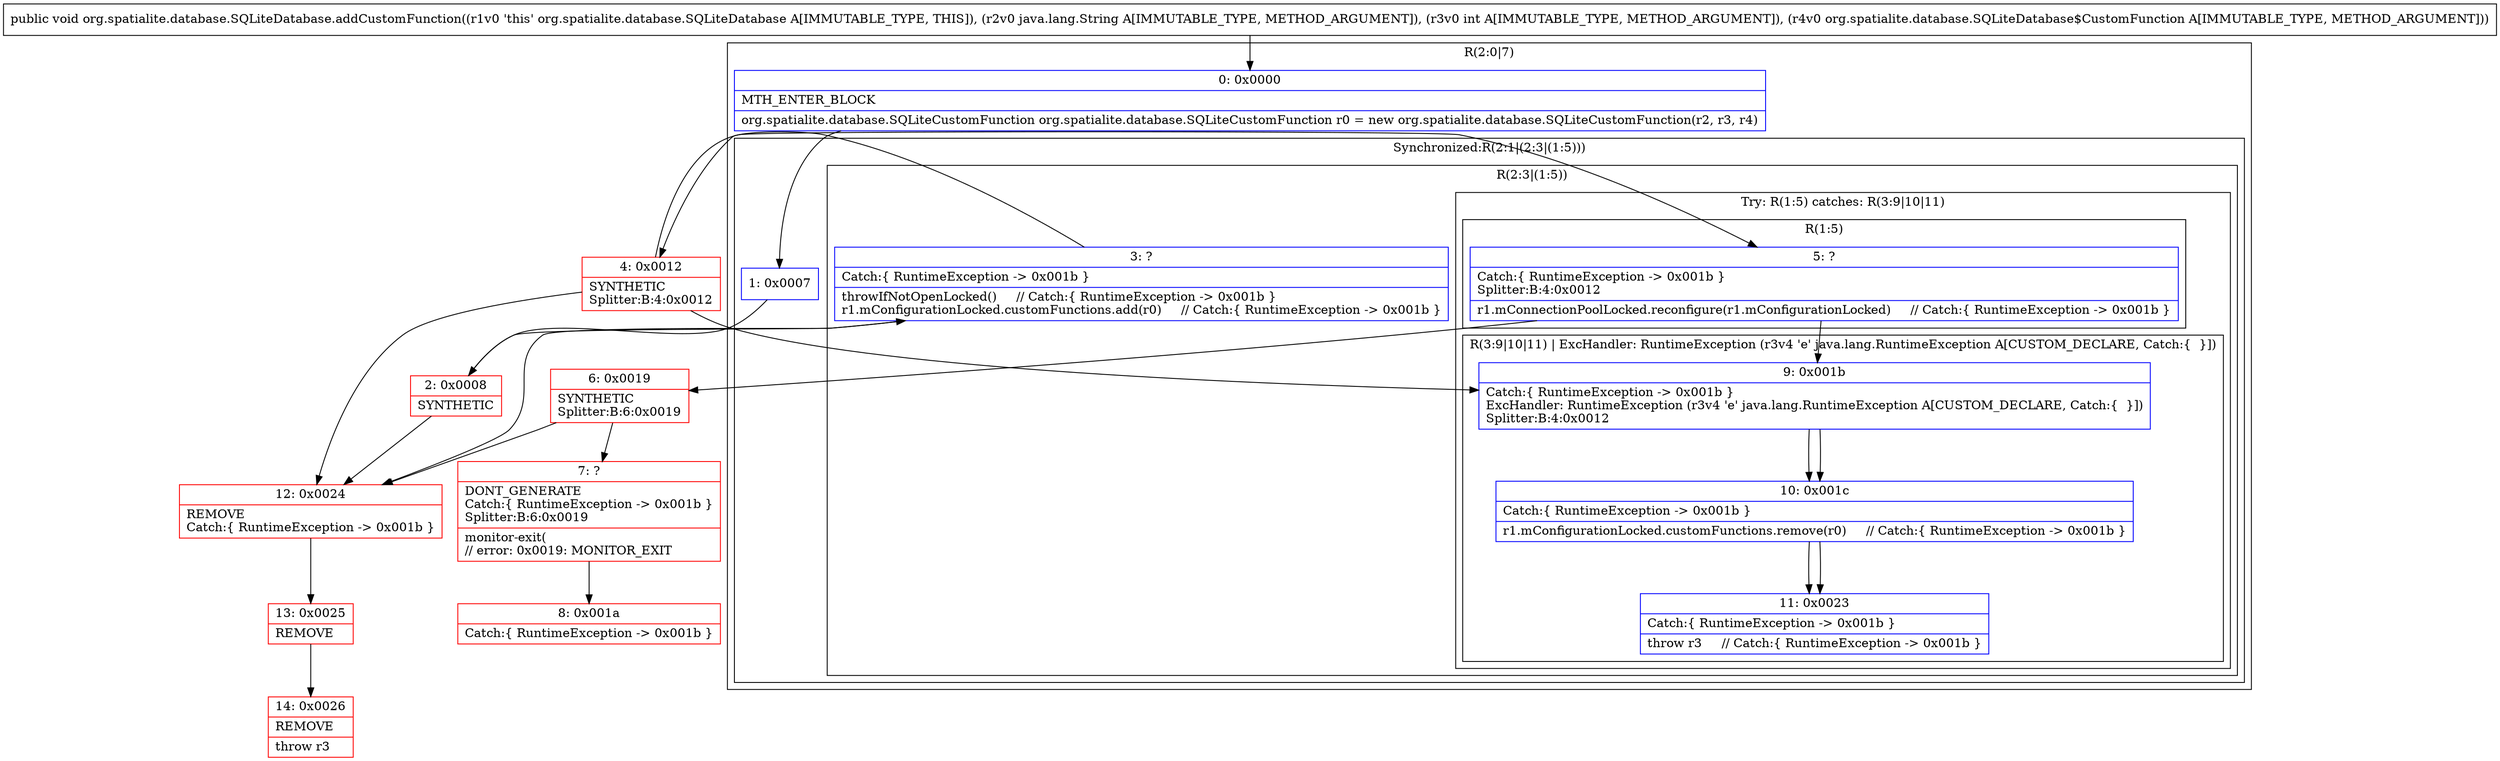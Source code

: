 digraph "CFG fororg.spatialite.database.SQLiteDatabase.addCustomFunction(Ljava\/lang\/String;ILorg\/spatialite\/database\/SQLiteDatabase$CustomFunction;)V" {
subgraph cluster_Region_192841357 {
label = "R(2:0|7)";
node [shape=record,color=blue];
Node_0 [shape=record,label="{0\:\ 0x0000|MTH_ENTER_BLOCK\l|org.spatialite.database.SQLiteCustomFunction org.spatialite.database.SQLiteCustomFunction r0 = new org.spatialite.database.SQLiteCustomFunction(r2, r3, r4)\l}"];
subgraph cluster_SynchronizedRegion_570639812 {
label = "Synchronized:R(2:1|(2:3|(1:5)))";
node [shape=record,color=blue];
Node_1 [shape=record,label="{1\:\ 0x0007}"];
subgraph cluster_Region_1353692632 {
label = "R(2:3|(1:5))";
node [shape=record,color=blue];
Node_3 [shape=record,label="{3\:\ ?|Catch:\{ RuntimeException \-\> 0x001b \}\l|throwIfNotOpenLocked()     \/\/ Catch:\{ RuntimeException \-\> 0x001b \}\lr1.mConfigurationLocked.customFunctions.add(r0)     \/\/ Catch:\{ RuntimeException \-\> 0x001b \}\l}"];
subgraph cluster_TryCatchRegion_1630446555 {
label = "Try: R(1:5) catches: R(3:9|10|11)";
node [shape=record,color=blue];
subgraph cluster_Region_415419406 {
label = "R(1:5)";
node [shape=record,color=blue];
Node_5 [shape=record,label="{5\:\ ?|Catch:\{ RuntimeException \-\> 0x001b \}\lSplitter:B:4:0x0012\l|r1.mConnectionPoolLocked.reconfigure(r1.mConfigurationLocked)     \/\/ Catch:\{ RuntimeException \-\> 0x001b \}\l}"];
}
subgraph cluster_Region_168701395 {
label = "R(3:9|10|11) | ExcHandler: RuntimeException (r3v4 'e' java.lang.RuntimeException A[CUSTOM_DECLARE, Catch:\{  \}])\l";
node [shape=record,color=blue];
Node_9 [shape=record,label="{9\:\ 0x001b|Catch:\{ RuntimeException \-\> 0x001b \}\lExcHandler: RuntimeException (r3v4 'e' java.lang.RuntimeException A[CUSTOM_DECLARE, Catch:\{  \}])\lSplitter:B:4:0x0012\l}"];
Node_10 [shape=record,label="{10\:\ 0x001c|Catch:\{ RuntimeException \-\> 0x001b \}\l|r1.mConfigurationLocked.customFunctions.remove(r0)     \/\/ Catch:\{ RuntimeException \-\> 0x001b \}\l}"];
Node_11 [shape=record,label="{11\:\ 0x0023|Catch:\{ RuntimeException \-\> 0x001b \}\l|throw r3     \/\/ Catch:\{ RuntimeException \-\> 0x001b \}\l}"];
}
}
}
}
}
subgraph cluster_Region_168701395 {
label = "R(3:9|10|11) | ExcHandler: RuntimeException (r3v4 'e' java.lang.RuntimeException A[CUSTOM_DECLARE, Catch:\{  \}])\l";
node [shape=record,color=blue];
Node_9 [shape=record,label="{9\:\ 0x001b|Catch:\{ RuntimeException \-\> 0x001b \}\lExcHandler: RuntimeException (r3v4 'e' java.lang.RuntimeException A[CUSTOM_DECLARE, Catch:\{  \}])\lSplitter:B:4:0x0012\l}"];
Node_10 [shape=record,label="{10\:\ 0x001c|Catch:\{ RuntimeException \-\> 0x001b \}\l|r1.mConfigurationLocked.customFunctions.remove(r0)     \/\/ Catch:\{ RuntimeException \-\> 0x001b \}\l}"];
Node_11 [shape=record,label="{11\:\ 0x0023|Catch:\{ RuntimeException \-\> 0x001b \}\l|throw r3     \/\/ Catch:\{ RuntimeException \-\> 0x001b \}\l}"];
}
Node_2 [shape=record,color=red,label="{2\:\ 0x0008|SYNTHETIC\l}"];
Node_4 [shape=record,color=red,label="{4\:\ 0x0012|SYNTHETIC\lSplitter:B:4:0x0012\l}"];
Node_6 [shape=record,color=red,label="{6\:\ 0x0019|SYNTHETIC\lSplitter:B:6:0x0019\l}"];
Node_7 [shape=record,color=red,label="{7\:\ ?|DONT_GENERATE\lCatch:\{ RuntimeException \-\> 0x001b \}\lSplitter:B:6:0x0019\l|monitor\-exit(\l\/\/ error: 0x0019: MONITOR_EXIT  \l}"];
Node_8 [shape=record,color=red,label="{8\:\ 0x001a|Catch:\{ RuntimeException \-\> 0x001b \}\l}"];
Node_12 [shape=record,color=red,label="{12\:\ 0x0024|REMOVE\lCatch:\{ RuntimeException \-\> 0x001b \}\l}"];
Node_13 [shape=record,color=red,label="{13\:\ 0x0025|REMOVE\l}"];
Node_14 [shape=record,color=red,label="{14\:\ 0x0026|REMOVE\l|throw r3\l}"];
MethodNode[shape=record,label="{public void org.spatialite.database.SQLiteDatabase.addCustomFunction((r1v0 'this' org.spatialite.database.SQLiteDatabase A[IMMUTABLE_TYPE, THIS]), (r2v0 java.lang.String A[IMMUTABLE_TYPE, METHOD_ARGUMENT]), (r3v0 int A[IMMUTABLE_TYPE, METHOD_ARGUMENT]), (r4v0 org.spatialite.database.SQLiteDatabase$CustomFunction A[IMMUTABLE_TYPE, METHOD_ARGUMENT])) }"];
MethodNode -> Node_0;
Node_0 -> Node_1;
Node_1 -> Node_2;
Node_3 -> Node_4;
Node_3 -> Node_12;
Node_5 -> Node_6;
Node_5 -> Node_9;
Node_9 -> Node_10;
Node_10 -> Node_11;
Node_9 -> Node_10;
Node_10 -> Node_11;
Node_2 -> Node_3;
Node_2 -> Node_12;
Node_4 -> Node_5;
Node_4 -> Node_9;
Node_4 -> Node_12;
Node_6 -> Node_7;
Node_6 -> Node_12;
Node_7 -> Node_8;
Node_12 -> Node_13;
Node_13 -> Node_14;
}


